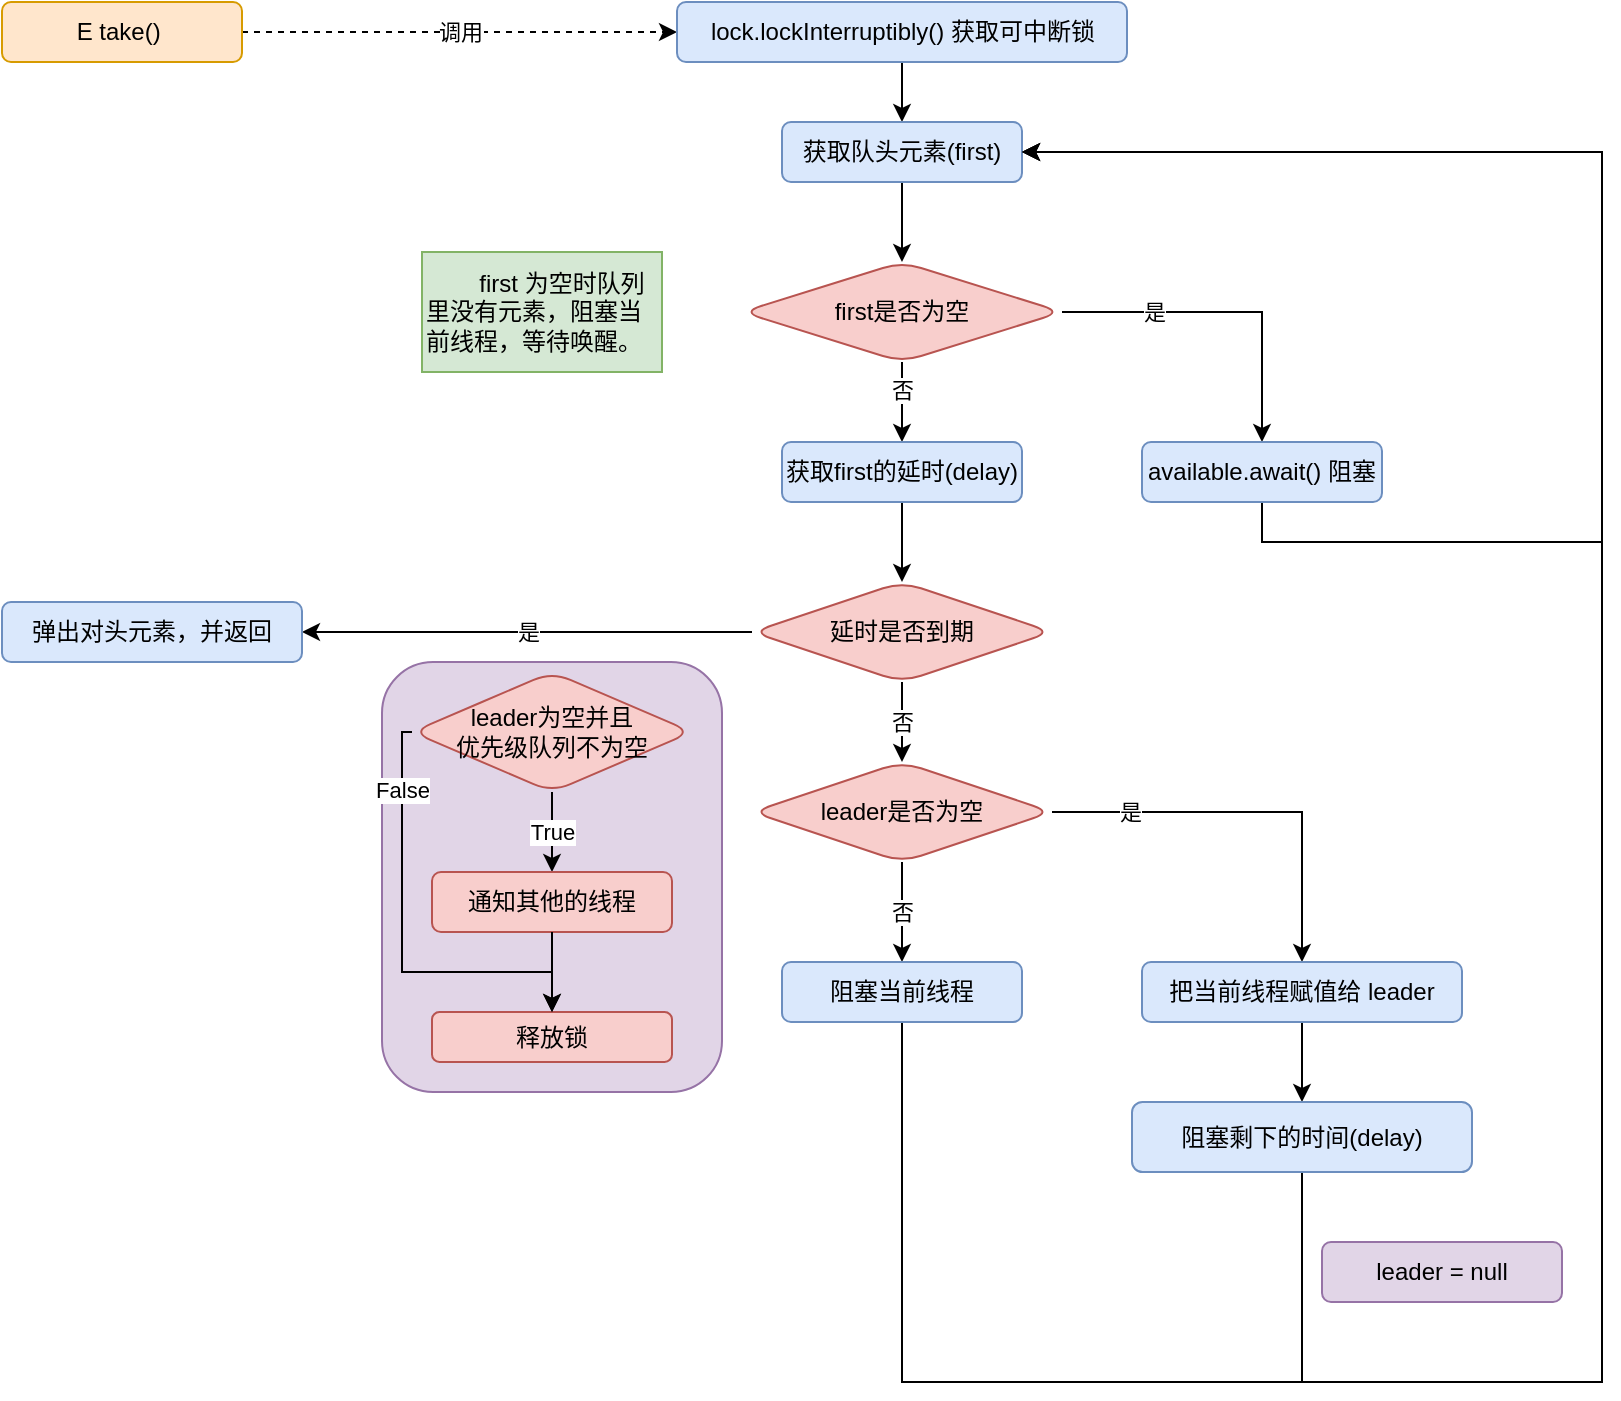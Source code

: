 <mxfile version="20.3.0" type="device" pages="2"><diagram id="dHqUJLOU_R_qoDGpcQMY" name="E take() "><mxGraphModel dx="1038" dy="645" grid="1" gridSize="10" guides="1" tooltips="1" connect="1" arrows="1" fold="1" page="1" pageScale="1" pageWidth="827" pageHeight="1169" math="0" shadow="0"><root><mxCell id="0"/><mxCell id="1" parent="0"/><mxCell id="5wrQS4EzMz_W86vJmPQ_-56" value="调用" style="edgeStyle=orthogonalEdgeStyle;rounded=0;orthogonalLoop=1;jettySize=auto;html=1;exitX=1;exitY=0.5;exitDx=0;exitDy=0;entryX=0;entryY=0.5;entryDx=0;entryDy=0;dashed=1;" parent="1" source="5wrQS4EzMz_W86vJmPQ_-2" target="5wrQS4EzMz_W86vJmPQ_-3" edge="1"><mxGeometry relative="1" as="geometry"/></mxCell><mxCell id="5wrQS4EzMz_W86vJmPQ_-2" value="E take()&amp;nbsp;" style="rounded=1;whiteSpace=wrap;html=1;fillColor=#ffe6cc;strokeColor=#d79b00;" parent="1" vertex="1"><mxGeometry y="50" width="120" height="30" as="geometry"/></mxCell><mxCell id="5wrQS4EzMz_W86vJmPQ_-5" value="" style="edgeStyle=orthogonalEdgeStyle;rounded=0;orthogonalLoop=1;jettySize=auto;html=1;" parent="1" source="5wrQS4EzMz_W86vJmPQ_-3" target="5wrQS4EzMz_W86vJmPQ_-4" edge="1"><mxGeometry relative="1" as="geometry"/></mxCell><mxCell id="5wrQS4EzMz_W86vJmPQ_-3" value="lock.lockInterruptibly() 获取可中断锁" style="rounded=1;whiteSpace=wrap;html=1;fillColor=#dae8fc;strokeColor=#6c8ebf;" parent="1" vertex="1"><mxGeometry x="337.5" y="50" width="225" height="30" as="geometry"/></mxCell><mxCell id="5wrQS4EzMz_W86vJmPQ_-11" value="" style="edgeStyle=orthogonalEdgeStyle;rounded=0;orthogonalLoop=1;jettySize=auto;html=1;" parent="1" source="5wrQS4EzMz_W86vJmPQ_-4" target="5wrQS4EzMz_W86vJmPQ_-10" edge="1"><mxGeometry relative="1" as="geometry"/></mxCell><mxCell id="5wrQS4EzMz_W86vJmPQ_-4" value="获取队头元素(first)" style="whiteSpace=wrap;html=1;fillColor=#dae8fc;strokeColor=#6c8ebf;rounded=1;" parent="1" vertex="1"><mxGeometry x="390" y="110" width="120" height="30" as="geometry"/></mxCell><mxCell id="5wrQS4EzMz_W86vJmPQ_-12" value="否" style="edgeStyle=orthogonalEdgeStyle;rounded=0;orthogonalLoop=1;jettySize=auto;html=1;entryX=0.5;entryY=0;entryDx=0;entryDy=0;" parent="1" source="5wrQS4EzMz_W86vJmPQ_-10" target="5wrQS4EzMz_W86vJmPQ_-18" edge="1"><mxGeometry x="-0.333" relative="1" as="geometry"><mxPoint x="450" y="290" as="targetPoint"/><mxPoint as="offset"/></mxGeometry></mxCell><mxCell id="5wrQS4EzMz_W86vJmPQ_-14" value="" style="edgeStyle=orthogonalEdgeStyle;rounded=0;orthogonalLoop=1;jettySize=auto;html=1;exitX=1;exitY=0.5;exitDx=0;exitDy=0;" parent="1" source="5wrQS4EzMz_W86vJmPQ_-10" target="5wrQS4EzMz_W86vJmPQ_-13" edge="1"><mxGeometry relative="1" as="geometry"/></mxCell><mxCell id="5wrQS4EzMz_W86vJmPQ_-15" value="是" style="edgeLabel;html=1;align=center;verticalAlign=middle;resizable=0;points=[];" parent="5wrQS4EzMz_W86vJmPQ_-14" vertex="1" connectable="0"><mxGeometry x="-0.065" y="-2" relative="1" as="geometry"><mxPoint x="-31" y="-2" as="offset"/></mxGeometry></mxCell><mxCell id="5wrQS4EzMz_W86vJmPQ_-10" value="first是否为空" style="rhombus;whiteSpace=wrap;html=1;fillColor=#f8cecc;strokeColor=#b85450;rounded=1;" parent="1" vertex="1"><mxGeometry x="370" y="180" width="160" height="50" as="geometry"/></mxCell><mxCell id="5wrQS4EzMz_W86vJmPQ_-35" style="edgeStyle=orthogonalEdgeStyle;rounded=0;orthogonalLoop=1;jettySize=auto;html=1;entryX=1;entryY=0.5;entryDx=0;entryDy=0;" parent="1" source="5wrQS4EzMz_W86vJmPQ_-13" target="5wrQS4EzMz_W86vJmPQ_-4" edge="1"><mxGeometry relative="1" as="geometry"><Array as="points"><mxPoint x="630" y="320"/><mxPoint x="800" y="320"/><mxPoint x="800" y="125"/></Array></mxGeometry></mxCell><mxCell id="5wrQS4EzMz_W86vJmPQ_-13" value="available.await() 阻塞" style="whiteSpace=wrap;html=1;fillColor=#dae8fc;strokeColor=#6c8ebf;rounded=1;" parent="1" vertex="1"><mxGeometry x="570" y="270" width="120" height="30" as="geometry"/></mxCell><mxCell id="5wrQS4EzMz_W86vJmPQ_-23" value="" style="edgeStyle=orthogonalEdgeStyle;rounded=0;orthogonalLoop=1;jettySize=auto;html=1;" parent="1" source="5wrQS4EzMz_W86vJmPQ_-18" target="5wrQS4EzMz_W86vJmPQ_-22" edge="1"><mxGeometry relative="1" as="geometry"/></mxCell><mxCell id="5wrQS4EzMz_W86vJmPQ_-18" value="获取first的延时(delay)" style="whiteSpace=wrap;html=1;fillColor=#dae8fc;strokeColor=#6c8ebf;rounded=1;" parent="1" vertex="1"><mxGeometry x="390" y="270" width="120" height="30" as="geometry"/></mxCell><mxCell id="5wrQS4EzMz_W86vJmPQ_-26" value="是" style="edgeStyle=orthogonalEdgeStyle;rounded=0;orthogonalLoop=1;jettySize=auto;html=1;" parent="1" source="5wrQS4EzMz_W86vJmPQ_-22" target="5wrQS4EzMz_W86vJmPQ_-25" edge="1"><mxGeometry relative="1" as="geometry"/></mxCell><mxCell id="5wrQS4EzMz_W86vJmPQ_-28" value="否" style="edgeStyle=orthogonalEdgeStyle;rounded=0;orthogonalLoop=1;jettySize=auto;html=1;" parent="1" source="5wrQS4EzMz_W86vJmPQ_-22" target="5wrQS4EzMz_W86vJmPQ_-27" edge="1"><mxGeometry relative="1" as="geometry"/></mxCell><mxCell id="5wrQS4EzMz_W86vJmPQ_-22" value="延时是否到期" style="rhombus;whiteSpace=wrap;html=1;fillColor=#f8cecc;strokeColor=#b85450;rounded=1;" parent="1" vertex="1"><mxGeometry x="375" y="340" width="150" height="50" as="geometry"/></mxCell><mxCell id="5wrQS4EzMz_W86vJmPQ_-25" value="弹出对头元素，并返回" style="whiteSpace=wrap;html=1;fillColor=#dae8fc;strokeColor=#6c8ebf;rounded=1;" parent="1" vertex="1"><mxGeometry y="350" width="150" height="30" as="geometry"/></mxCell><mxCell id="5wrQS4EzMz_W86vJmPQ_-32" value="" style="edgeStyle=orthogonalEdgeStyle;rounded=0;orthogonalLoop=1;jettySize=auto;html=1;" parent="1" source="5wrQS4EzMz_W86vJmPQ_-27" target="5wrQS4EzMz_W86vJmPQ_-31" edge="1"><mxGeometry relative="1" as="geometry"/></mxCell><mxCell id="5wrQS4EzMz_W86vJmPQ_-33" value="是" style="edgeLabel;html=1;align=center;verticalAlign=middle;resizable=0;points=[];" parent="5wrQS4EzMz_W86vJmPQ_-32" vertex="1" connectable="0"><mxGeometry x="-0.613" relative="1" as="geometry"><mxPoint as="offset"/></mxGeometry></mxCell><mxCell id="5wrQS4EzMz_W86vJmPQ_-34" value="否" style="edgeStyle=orthogonalEdgeStyle;rounded=0;orthogonalLoop=1;jettySize=auto;html=1;exitX=0.5;exitY=1;exitDx=0;exitDy=0;" parent="1" source="5wrQS4EzMz_W86vJmPQ_-27" target="5wrQS4EzMz_W86vJmPQ_-29" edge="1"><mxGeometry relative="1" as="geometry"/></mxCell><mxCell id="5wrQS4EzMz_W86vJmPQ_-27" value="leader是否为空" style="rhombus;whiteSpace=wrap;html=1;fillColor=#f8cecc;strokeColor=#b85450;rounded=1;" parent="1" vertex="1"><mxGeometry x="375" y="430" width="150" height="50" as="geometry"/></mxCell><mxCell id="5wrQS4EzMz_W86vJmPQ_-41" style="edgeStyle=orthogonalEdgeStyle;rounded=0;orthogonalLoop=1;jettySize=auto;html=1;entryX=1;entryY=0.5;entryDx=0;entryDy=0;" parent="1" source="5wrQS4EzMz_W86vJmPQ_-29" target="5wrQS4EzMz_W86vJmPQ_-4" edge="1"><mxGeometry relative="1" as="geometry"><Array as="points"><mxPoint x="450" y="740"/><mxPoint x="800" y="740"/><mxPoint x="800" y="125"/></Array></mxGeometry></mxCell><mxCell id="5wrQS4EzMz_W86vJmPQ_-29" value="阻塞当前线程" style="whiteSpace=wrap;html=1;fillColor=#dae8fc;strokeColor=#6c8ebf;rounded=1;" parent="1" vertex="1"><mxGeometry x="390" y="530" width="120" height="30" as="geometry"/></mxCell><mxCell id="5wrQS4EzMz_W86vJmPQ_-37" value="" style="edgeStyle=orthogonalEdgeStyle;rounded=0;orthogonalLoop=1;jettySize=auto;html=1;" parent="1" source="5wrQS4EzMz_W86vJmPQ_-31" target="5wrQS4EzMz_W86vJmPQ_-36" edge="1"><mxGeometry relative="1" as="geometry"/></mxCell><mxCell id="5wrQS4EzMz_W86vJmPQ_-31" value="把当前线程赋值给 leader" style="whiteSpace=wrap;html=1;fillColor=#dae8fc;strokeColor=#6c8ebf;rounded=1;" parent="1" vertex="1"><mxGeometry x="570" y="530" width="160" height="30" as="geometry"/></mxCell><mxCell id="5wrQS4EzMz_W86vJmPQ_-39" value="" style="edgeStyle=orthogonalEdgeStyle;rounded=0;orthogonalLoop=1;jettySize=auto;html=1;entryX=1;entryY=0.5;entryDx=0;entryDy=0;" parent="1" source="5wrQS4EzMz_W86vJmPQ_-36" target="5wrQS4EzMz_W86vJmPQ_-4" edge="1"><mxGeometry relative="1" as="geometry"><mxPoint x="650" y="702.5" as="targetPoint"/><Array as="points"><mxPoint x="650" y="740"/><mxPoint x="800" y="740"/><mxPoint x="800" y="125"/></Array></mxGeometry></mxCell><mxCell id="5wrQS4EzMz_W86vJmPQ_-36" value="阻塞剩下的时间(delay)" style="whiteSpace=wrap;html=1;fillColor=#dae8fc;strokeColor=#6c8ebf;rounded=1;" parent="1" vertex="1"><mxGeometry x="565" y="600" width="170" height="35" as="geometry"/></mxCell><mxCell id="5wrQS4EzMz_W86vJmPQ_-40" value="leader = null" style="rounded=1;whiteSpace=wrap;html=1;fillColor=#e1d5e7;strokeColor=#9673a6;" parent="1" vertex="1"><mxGeometry x="660" y="670" width="120" height="30" as="geometry"/></mxCell><mxCell id="5wrQS4EzMz_W86vJmPQ_-55" value="" style="group" parent="1" vertex="1" connectable="0"><mxGeometry x="190" y="380" width="170" height="215" as="geometry"/></mxCell><mxCell id="5wrQS4EzMz_W86vJmPQ_-42" value="" style="rounded=1;whiteSpace=wrap;html=1;fillColor=#e1d5e7;strokeColor=#9673a6;" parent="5wrQS4EzMz_W86vJmPQ_-55" vertex="1"><mxGeometry width="170" height="215" as="geometry"/></mxCell><mxCell id="5wrQS4EzMz_W86vJmPQ_-54" value="" style="group" parent="5wrQS4EzMz_W86vJmPQ_-55" vertex="1" connectable="0"><mxGeometry x="10" y="5" width="145" height="195" as="geometry"/></mxCell><mxCell id="5wrQS4EzMz_W86vJmPQ_-58" value="True" style="edgeStyle=orthogonalEdgeStyle;rounded=0;orthogonalLoop=1;jettySize=auto;html=1;exitX=0.5;exitY=1;exitDx=0;exitDy=0;entryX=0.5;entryY=0;entryDx=0;entryDy=0;" parent="5wrQS4EzMz_W86vJmPQ_-54" source="5wrQS4EzMz_W86vJmPQ_-46" target="5wrQS4EzMz_W86vJmPQ_-48" edge="1"><mxGeometry relative="1" as="geometry"/></mxCell><mxCell id="5wrQS4EzMz_W86vJmPQ_-46" value="leader为空并且&lt;br&gt;优先级队列不为空" style="rhombus;whiteSpace=wrap;html=1;fillColor=#f8cecc;strokeColor=#b85450;rounded=1;" parent="5wrQS4EzMz_W86vJmPQ_-54" vertex="1"><mxGeometry x="5" width="140" height="60" as="geometry"/></mxCell><mxCell id="5wrQS4EzMz_W86vJmPQ_-48" value="通知其他的线程" style="whiteSpace=wrap;html=1;fillColor=#f8cecc;strokeColor=#b85450;rounded=1;" parent="5wrQS4EzMz_W86vJmPQ_-54" vertex="1"><mxGeometry x="15" y="100" width="120" height="30" as="geometry"/></mxCell><mxCell id="5wrQS4EzMz_W86vJmPQ_-51" value="释放锁" style="whiteSpace=wrap;html=1;fillColor=#f8cecc;strokeColor=#b85450;rounded=1;" parent="5wrQS4EzMz_W86vJmPQ_-54" vertex="1"><mxGeometry x="15" y="170" width="120" height="25" as="geometry"/></mxCell><mxCell id="5wrQS4EzMz_W86vJmPQ_-50" style="edgeStyle=orthogonalEdgeStyle;rounded=0;orthogonalLoop=1;jettySize=auto;html=1;exitX=0;exitY=0.5;exitDx=0;exitDy=0;entryX=0.5;entryY=0;entryDx=0;entryDy=0;" parent="5wrQS4EzMz_W86vJmPQ_-54" source="5wrQS4EzMz_W86vJmPQ_-46" target="5wrQS4EzMz_W86vJmPQ_-51" edge="1"><mxGeometry relative="1" as="geometry"><mxPoint x="-40" y="90" as="targetPoint"/><Array as="points"><mxPoint y="30"/><mxPoint y="150"/><mxPoint x="75" y="150"/></Array></mxGeometry></mxCell><mxCell id="5wrQS4EzMz_W86vJmPQ_-53" value="False" style="edgeLabel;html=1;align=center;verticalAlign=middle;resizable=0;points=[];" parent="5wrQS4EzMz_W86vJmPQ_-50" vertex="1" connectable="0"><mxGeometry x="-0.689" relative="1" as="geometry"><mxPoint as="offset"/></mxGeometry></mxCell><mxCell id="5wrQS4EzMz_W86vJmPQ_-52" value="" style="edgeStyle=orthogonalEdgeStyle;rounded=0;orthogonalLoop=1;jettySize=auto;html=1;" parent="5wrQS4EzMz_W86vJmPQ_-54" source="5wrQS4EzMz_W86vJmPQ_-48" target="5wrQS4EzMz_W86vJmPQ_-51" edge="1"><mxGeometry relative="1" as="geometry"/></mxCell><mxCell id="5wrQS4EzMz_W86vJmPQ_-62" value="&lt;span style=&quot;white-space: pre;&quot;&gt;&#9;&lt;/span&gt;first 为空时队列里没有元素，阻塞当前线程，等待唤醒。" style="rounded=0;whiteSpace=wrap;html=1;align=left;fillColor=#d5e8d4;strokeColor=#82b366;" parent="1" vertex="1"><mxGeometry x="210" y="175" width="120" height="60" as="geometry"/></mxCell></root></mxGraphModel></diagram><diagram id="rKvpam6Nti-NlJMjueTZ" name="第 2 页"><mxGraphModel dx="1038" dy="645" grid="1" gridSize="10" guides="1" tooltips="1" connect="1" arrows="1" fold="1" page="1" pageScale="1" pageWidth="827" pageHeight="1169" math="0" shadow="0"><root><mxCell id="0"/><mxCell id="1" parent="0"/></root></mxGraphModel></diagram></mxfile>